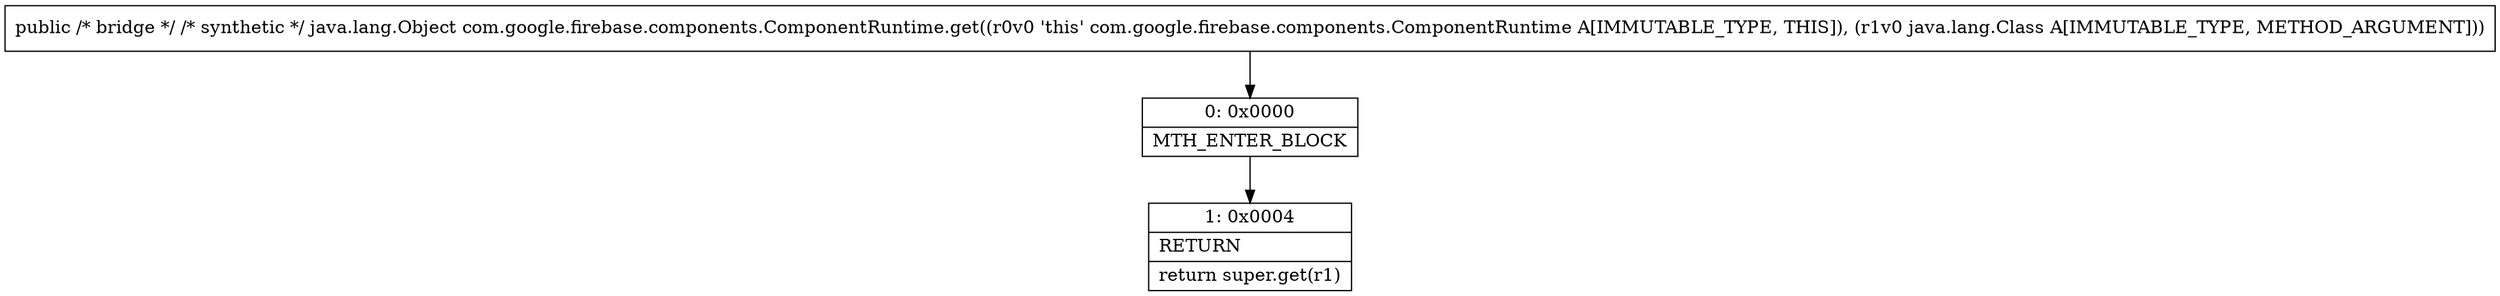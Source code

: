 digraph "CFG forcom.google.firebase.components.ComponentRuntime.get(Ljava\/lang\/Class;)Ljava\/lang\/Object;" {
Node_0 [shape=record,label="{0\:\ 0x0000|MTH_ENTER_BLOCK\l}"];
Node_1 [shape=record,label="{1\:\ 0x0004|RETURN\l|return super.get(r1)\l}"];
MethodNode[shape=record,label="{public \/* bridge *\/ \/* synthetic *\/ java.lang.Object com.google.firebase.components.ComponentRuntime.get((r0v0 'this' com.google.firebase.components.ComponentRuntime A[IMMUTABLE_TYPE, THIS]), (r1v0 java.lang.Class A[IMMUTABLE_TYPE, METHOD_ARGUMENT])) }"];
MethodNode -> Node_0;
Node_0 -> Node_1;
}

